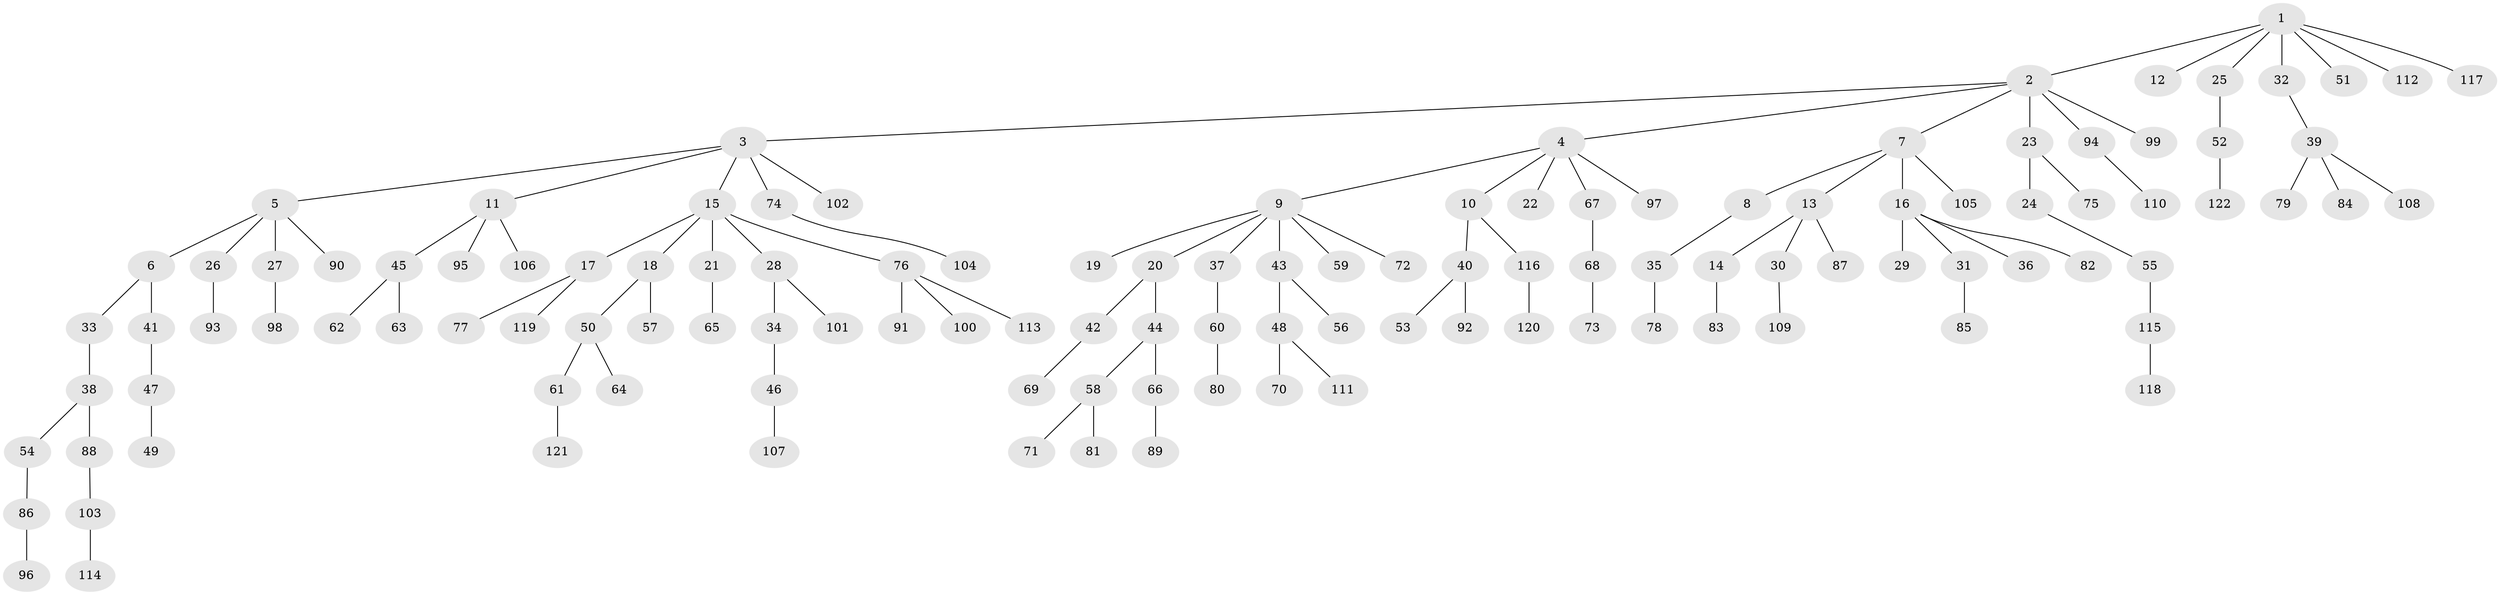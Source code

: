 // Generated by graph-tools (version 1.1) at 2025/36/03/09/25 02:36:50]
// undirected, 122 vertices, 121 edges
graph export_dot {
graph [start="1"]
  node [color=gray90,style=filled];
  1;
  2;
  3;
  4;
  5;
  6;
  7;
  8;
  9;
  10;
  11;
  12;
  13;
  14;
  15;
  16;
  17;
  18;
  19;
  20;
  21;
  22;
  23;
  24;
  25;
  26;
  27;
  28;
  29;
  30;
  31;
  32;
  33;
  34;
  35;
  36;
  37;
  38;
  39;
  40;
  41;
  42;
  43;
  44;
  45;
  46;
  47;
  48;
  49;
  50;
  51;
  52;
  53;
  54;
  55;
  56;
  57;
  58;
  59;
  60;
  61;
  62;
  63;
  64;
  65;
  66;
  67;
  68;
  69;
  70;
  71;
  72;
  73;
  74;
  75;
  76;
  77;
  78;
  79;
  80;
  81;
  82;
  83;
  84;
  85;
  86;
  87;
  88;
  89;
  90;
  91;
  92;
  93;
  94;
  95;
  96;
  97;
  98;
  99;
  100;
  101;
  102;
  103;
  104;
  105;
  106;
  107;
  108;
  109;
  110;
  111;
  112;
  113;
  114;
  115;
  116;
  117;
  118;
  119;
  120;
  121;
  122;
  1 -- 2;
  1 -- 12;
  1 -- 25;
  1 -- 32;
  1 -- 51;
  1 -- 112;
  1 -- 117;
  2 -- 3;
  2 -- 4;
  2 -- 7;
  2 -- 23;
  2 -- 94;
  2 -- 99;
  3 -- 5;
  3 -- 11;
  3 -- 15;
  3 -- 74;
  3 -- 102;
  4 -- 9;
  4 -- 10;
  4 -- 22;
  4 -- 67;
  4 -- 97;
  5 -- 6;
  5 -- 26;
  5 -- 27;
  5 -- 90;
  6 -- 33;
  6 -- 41;
  7 -- 8;
  7 -- 13;
  7 -- 16;
  7 -- 105;
  8 -- 35;
  9 -- 19;
  9 -- 20;
  9 -- 37;
  9 -- 43;
  9 -- 59;
  9 -- 72;
  10 -- 40;
  10 -- 116;
  11 -- 45;
  11 -- 95;
  11 -- 106;
  13 -- 14;
  13 -- 30;
  13 -- 87;
  14 -- 83;
  15 -- 17;
  15 -- 18;
  15 -- 21;
  15 -- 28;
  15 -- 76;
  16 -- 29;
  16 -- 31;
  16 -- 36;
  16 -- 82;
  17 -- 77;
  17 -- 119;
  18 -- 50;
  18 -- 57;
  20 -- 42;
  20 -- 44;
  21 -- 65;
  23 -- 24;
  23 -- 75;
  24 -- 55;
  25 -- 52;
  26 -- 93;
  27 -- 98;
  28 -- 34;
  28 -- 101;
  30 -- 109;
  31 -- 85;
  32 -- 39;
  33 -- 38;
  34 -- 46;
  35 -- 78;
  37 -- 60;
  38 -- 54;
  38 -- 88;
  39 -- 79;
  39 -- 84;
  39 -- 108;
  40 -- 53;
  40 -- 92;
  41 -- 47;
  42 -- 69;
  43 -- 48;
  43 -- 56;
  44 -- 58;
  44 -- 66;
  45 -- 62;
  45 -- 63;
  46 -- 107;
  47 -- 49;
  48 -- 70;
  48 -- 111;
  50 -- 61;
  50 -- 64;
  52 -- 122;
  54 -- 86;
  55 -- 115;
  58 -- 71;
  58 -- 81;
  60 -- 80;
  61 -- 121;
  66 -- 89;
  67 -- 68;
  68 -- 73;
  74 -- 104;
  76 -- 91;
  76 -- 100;
  76 -- 113;
  86 -- 96;
  88 -- 103;
  94 -- 110;
  103 -- 114;
  115 -- 118;
  116 -- 120;
}
